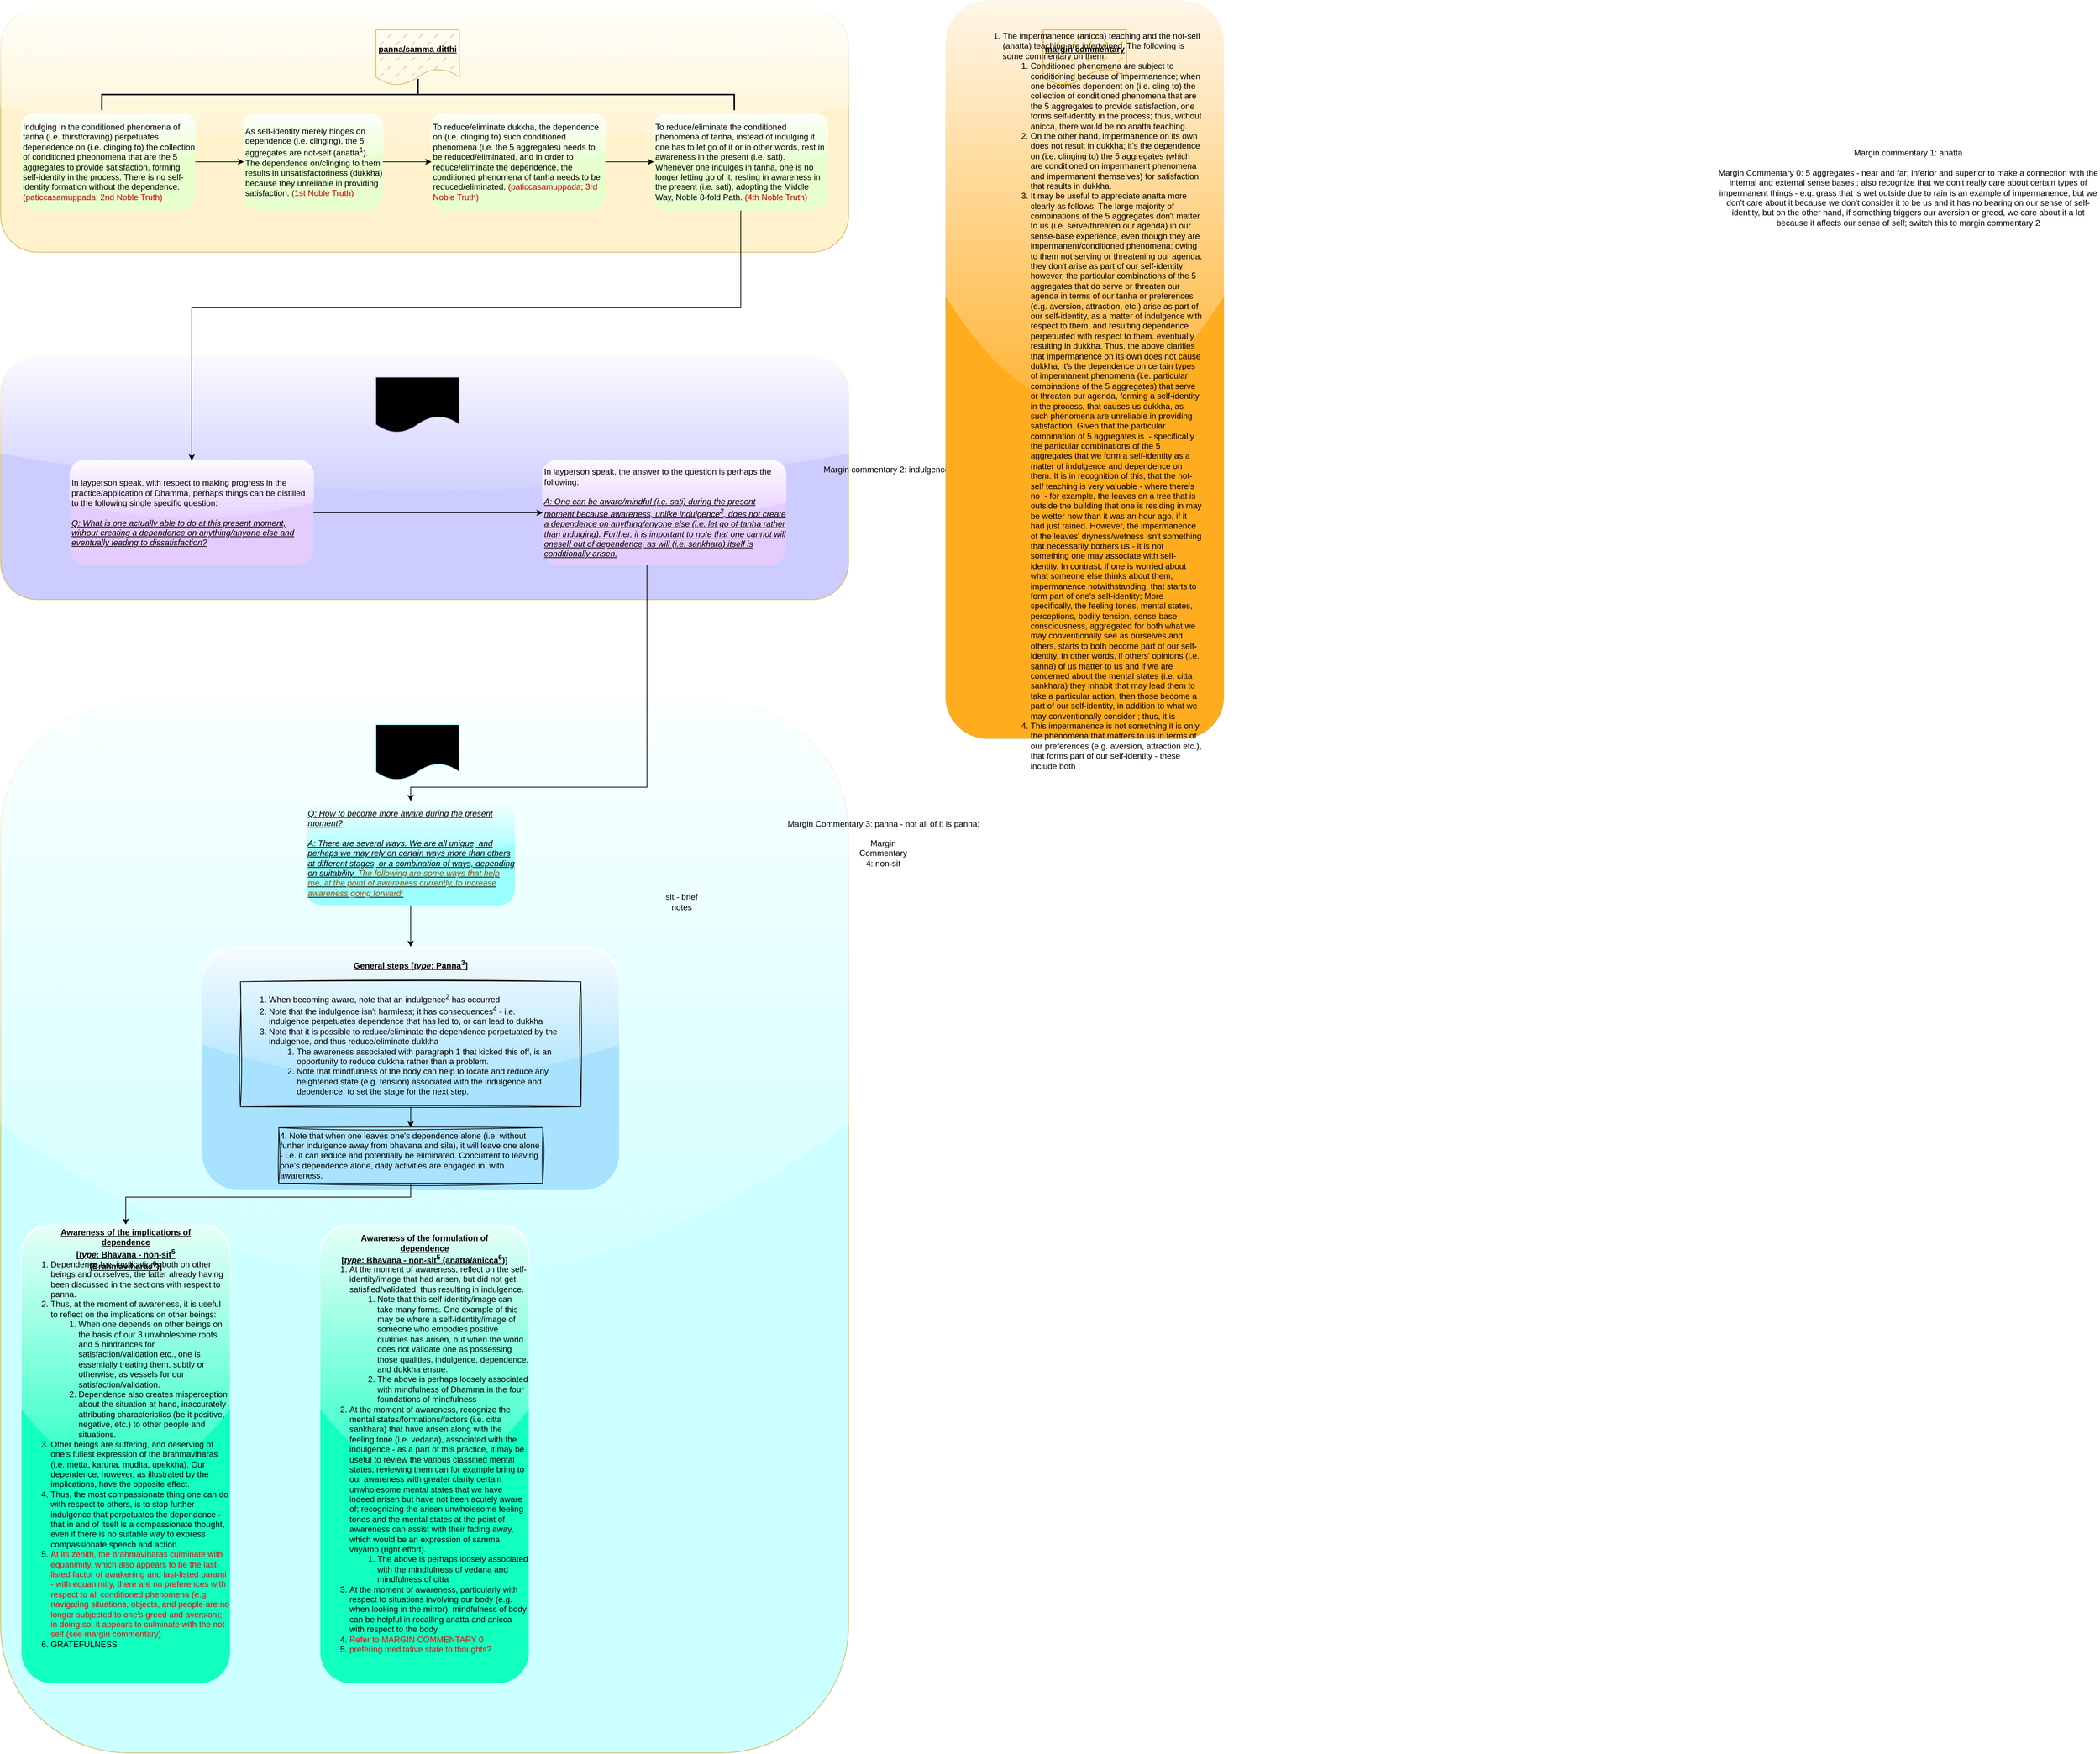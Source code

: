<mxfile version="26.0.15">
  <diagram name="Page-1" id="TuVlbN-ZKWJk66FvhOgv">
    <mxGraphModel dx="1346" dy="781" grid="1" gridSize="10" guides="1" tooltips="1" connect="1" arrows="1" fold="1" page="1" pageScale="1" pageWidth="1100" pageHeight="850" math="0" shadow="0">
      <root>
        <mxCell id="0" />
        <mxCell id="1" parent="0" />
        <mxCell id="vZPkmDc1HkCrlw_ce-yA-17" value="" style="group;fillColor=#fff2cc;strokeColor=#d6b656;rounded=1;glass=1;shadow=0;container=0;" parent="1" vertex="1" connectable="0">
          <mxGeometry y="50" width="1220" height="350" as="geometry" />
        </mxCell>
        <mxCell id="dFAU1SVFYO0GLhLQqhiY-28" value="" style="group" vertex="1" connectable="0" parent="1">
          <mxGeometry x="30" y="200" width="1160" height="140" as="geometry" />
        </mxCell>
        <mxCell id="vZPkmDc1HkCrlw_ce-yA-15" value="As self-identity merely hinges on dependence (i.e. clinging), the 5 aggregates are not-self (anatta&lt;sup&gt;1&lt;/sup&gt;). The dependence on/clinging to them results in unsatisfactoriness (dukkha) because they unreliable in providing satisfaction. &lt;span style=&quot;color: rgb(204, 0, 0);&quot;&gt;(1st Noble Truth)&lt;/span&gt;" style="whiteSpace=wrap;html=1;rounded=1;fillColor=light-dark(#E6FFCC,#000000);strokeColor=none;gradientColor=none;glass=1;dashed=1;dashPattern=8 8;align=left;" parent="dFAU1SVFYO0GLhLQqhiY-28" vertex="1">
          <mxGeometry x="320" width="200" height="140" as="geometry" />
        </mxCell>
        <mxCell id="dFAU1SVFYO0GLhLQqhiY-1" value="To reduce/eliminate dukkha, the dependence on (i.e. clinging to) such conditioned phenomena (i.e. the 5 aggregates) needs to be reduced/eliminated, and in order to reduce/eliminate the dependence, the conditioned phenomena of tanha needs to be reduced/eliminated. &lt;span style=&quot;color: rgb(204, 0, 0);&quot;&gt;(&lt;/span&gt;&lt;span style=&quot;color: rgb(204, 0, 0);&quot;&gt;paticcasamuppada; &lt;/span&gt;&lt;span style=&quot;color: rgb(204, 0, 0);&quot;&gt;3rd Noble Truth)&lt;/span&gt;" style="whiteSpace=wrap;html=1;rounded=1;fillColor=light-dark(#E6FFCC,#000000);strokeColor=none;gradientColor=none;glass=1;dashed=1;dashPattern=8 8;align=left;" vertex="1" parent="dFAU1SVFYO0GLhLQqhiY-28">
          <mxGeometry x="590" width="250" height="140" as="geometry" />
        </mxCell>
        <mxCell id="dFAU1SVFYO0GLhLQqhiY-4" value="To reduce/eliminate the conditioned phenomena of tanha, instead of indulging it, one has to let go of it or in other words, rest in awareness in the present (i.e. sati). &amp;nbsp;&lt;br&gt;Whenever one indulges in tanha, one is no longer letting go of it, resting in awareness in the present (i.e. sati), adopting the Middle Way, Noble 8-fold Path. &lt;span style=&quot;color: rgb(204, 0, 0);&quot;&gt;(4th Noble Truth)&lt;/span&gt;" style="whiteSpace=wrap;html=1;rounded=1;fillColor=light-dark(#E6FFCC,#000000);strokeColor=none;gradientColor=none;glass=1;dashed=1;dashPattern=8 8;align=left;" vertex="1" parent="dFAU1SVFYO0GLhLQqhiY-28">
          <mxGeometry x="910" width="250" height="140" as="geometry" />
        </mxCell>
        <mxCell id="vZPkmDc1HkCrlw_ce-yA-1" value="Indulging in the conditioned phenomena of tanha (i.e. thirst/craving) perpetuates depenedence on (i.e. clinging to) the collection of conditioned pheonomena that are the 5 aggregates to provide satisfaction, forming self-identity in the process. There is no self-identity formation without the dependence. &lt;span style=&quot;color: rgb(204, 0, 0);&quot;&gt;(paticcasamuppada; 2nd Noble Truth)&lt;/span&gt;" style="rounded=1;whiteSpace=wrap;html=1;align=left;fillColor=light-dark(#E6FFCC,var(--ge-dark-color, #121212));glass=1;dashed=1;dashPattern=12 12;strokeColor=none;" parent="dFAU1SVFYO0GLhLQqhiY-28" vertex="1">
          <mxGeometry width="250" height="140" as="geometry" />
        </mxCell>
        <mxCell id="dFAU1SVFYO0GLhLQqhiY-26" value="" style="edgeStyle=orthogonalEdgeStyle;rounded=0;orthogonalLoop=1;jettySize=auto;html=1;" edge="1" parent="dFAU1SVFYO0GLhLQqhiY-28" source="vZPkmDc1HkCrlw_ce-yA-15" target="dFAU1SVFYO0GLhLQqhiY-1">
          <mxGeometry relative="1" as="geometry" />
        </mxCell>
        <mxCell id="dFAU1SVFYO0GLhLQqhiY-27" value="" style="edgeStyle=orthogonalEdgeStyle;rounded=0;orthogonalLoop=1;jettySize=auto;html=1;" edge="1" parent="dFAU1SVFYO0GLhLQqhiY-28" source="dFAU1SVFYO0GLhLQqhiY-1" target="dFAU1SVFYO0GLhLQqhiY-4">
          <mxGeometry relative="1" as="geometry" />
        </mxCell>
        <mxCell id="dFAU1SVFYO0GLhLQqhiY-13" value="" style="edgeStyle=orthogonalEdgeStyle;rounded=0;orthogonalLoop=1;jettySize=auto;html=1;" edge="1" parent="dFAU1SVFYO0GLhLQqhiY-28" source="vZPkmDc1HkCrlw_ce-yA-1" target="vZPkmDc1HkCrlw_ce-yA-15">
          <mxGeometry relative="1" as="geometry" />
        </mxCell>
        <mxCell id="dFAU1SVFYO0GLhLQqhiY-29" value="" style="strokeWidth=2;html=1;shape=mxgraph.flowchart.annotation_2;align=left;labelPosition=right;pointerEvents=1;rotation=90;" vertex="1" parent="1">
          <mxGeometry x="578.13" y="-281.87" width="45" height="910" as="geometry" />
        </mxCell>
        <mxCell id="dFAU1SVFYO0GLhLQqhiY-46" value="&lt;b&gt;&lt;u&gt;panna/samma ditthi&lt;/u&gt;&lt;/b&gt;" style="shape=document;whiteSpace=wrap;html=1;boundedLbl=1;fillColor=#FFCC99;gradientColor=none;strokeColor=#d6b656;shadow=0;fillStyle=dashed;" vertex="1" parent="1">
          <mxGeometry x="540" y="80" width="120" height="80" as="geometry" />
        </mxCell>
        <mxCell id="dFAU1SVFYO0GLhLQqhiY-47" value="" style="group;fillColor=#CCCCFF;strokeColor=#d6b656;rounded=1;glass=1;shadow=0;container=0;" vertex="1" connectable="0" parent="1">
          <mxGeometry y="550" width="1220" height="350" as="geometry" />
        </mxCell>
        <mxCell id="dFAU1SVFYO0GLhLQqhiY-51" value="&lt;div&gt;&lt;b&gt;&lt;u&gt;application (overview)&lt;/u&gt;&lt;/b&gt;&lt;/div&gt;" style="shape=document;whiteSpace=wrap;html=1;boundedLbl=1;fillColor=light-dark(#E5CCFF,#5E3206);gradientColor=none;strokeColor=light-dark(#CC99FF,#6D5100);shadow=0;fillStyle=dashed;" vertex="1" parent="1">
          <mxGeometry x="540" y="580" width="120" height="80" as="geometry" />
        </mxCell>
        <mxCell id="dFAU1SVFYO0GLhLQqhiY-60" style="edgeStyle=orthogonalEdgeStyle;rounded=0;orthogonalLoop=1;jettySize=auto;html=1;entryX=0;entryY=0.5;entryDx=0;entryDy=0;" edge="1" parent="1" source="dFAU1SVFYO0GLhLQqhiY-52" target="dFAU1SVFYO0GLhLQqhiY-53">
          <mxGeometry relative="1" as="geometry" />
        </mxCell>
        <mxCell id="dFAU1SVFYO0GLhLQqhiY-52" value="&lt;div&gt;In layperson speak, with respect to making progress in the practice/application of Dhamma, perhaps things can be distilled to the following single specific question: &lt;br&gt;&lt;/div&gt;&lt;div&gt;&lt;br&gt;&lt;/div&gt;&lt;u&gt;&lt;i&gt;Q: What is one actually able to do at this present moment, without creating a dependence on anything/anyone else and eventually leading to dissatisfaction?&lt;/i&gt;&lt;/u&gt;" style="rounded=1;whiteSpace=wrap;html=1;align=left;fillColor=light-dark(#E5CCFF,var(--ge-dark-color, #121212));glass=1;dashed=1;dashPattern=12 12;strokeColor=none;" vertex="1" parent="1">
          <mxGeometry x="100" y="700" width="350" height="150" as="geometry" />
        </mxCell>
        <mxCell id="dFAU1SVFYO0GLhLQqhiY-53" value="&lt;div&gt;In layperson speak, the answer to the question is perhaps the following: &lt;br&gt;&lt;/div&gt;&lt;div&gt;&lt;br&gt;&lt;/div&gt;&lt;u&gt;&lt;i&gt;A: One can be aware/mindful (i.e. sati) during the present moment because awareness, unlike indulgence&lt;sup&gt;2&lt;/sup&gt;, does not create a dependence on anything/anyone else (i.e. let go of tanha rather than indulging). Further, it is important to note that one cannot will oneself out of dependence, as will (i.e. sankhara) itself is conditionally arisen. &lt;br&gt;&lt;/i&gt;&lt;/u&gt;" style="rounded=1;whiteSpace=wrap;html=1;align=left;fillColor=light-dark(#E5CCFF,var(--ge-dark-color, #121212));glass=1;dashed=1;dashPattern=12 12;strokeColor=none;" vertex="1" parent="1">
          <mxGeometry x="780" y="700" width="350" height="150" as="geometry" />
        </mxCell>
        <mxCell id="dFAU1SVFYO0GLhLQqhiY-61" value="" style="group;fillColor=#CCFFFF;strokeColor=#d6b656;rounded=1;glass=1;shadow=0;container=0;" vertex="1" connectable="0" parent="1">
          <mxGeometry y="1050" width="1220" height="1510" as="geometry" />
        </mxCell>
        <mxCell id="dFAU1SVFYO0GLhLQqhiY-62" value="&lt;div&gt;&lt;b&gt;&lt;u&gt;application technique (overview)&lt;/u&gt;&lt;/b&gt;&lt;/div&gt;" style="shape=document;whiteSpace=wrap;html=1;boundedLbl=1;fillColor=light-dark(#99FFFF,#5E3206);gradientColor=none;strokeColor=light-dark(#99FFFF,#6D5100);shadow=0;fillStyle=dashed;" vertex="1" parent="1">
          <mxGeometry x="540" y="1080" width="120" height="80" as="geometry" />
        </mxCell>
        <mxCell id="dFAU1SVFYO0GLhLQqhiY-98" style="edgeStyle=orthogonalEdgeStyle;rounded=0;orthogonalLoop=1;jettySize=auto;html=1;entryX=0.5;entryY=0;entryDx=0;entryDy=0;" edge="1" parent="1" source="dFAU1SVFYO0GLhLQqhiY-76" target="dFAU1SVFYO0GLhLQqhiY-81">
          <mxGeometry relative="1" as="geometry" />
        </mxCell>
        <mxCell id="dFAU1SVFYO0GLhLQqhiY-76" value="&lt;div&gt;&lt;u&gt;&lt;i&gt;Q: How to become more aware during the present moment?&lt;/i&gt;&lt;/u&gt;&lt;/div&gt;&lt;div&gt;&lt;br&gt;&lt;/div&gt;&lt;u&gt;&lt;i&gt;A: There are several ways. We are all unique, and perhaps we may rely on certain ways more than others at different stages, or a combination of ways, depending on suitability. &lt;span style=&quot;color: rgb(153, 76, 0);&quot;&gt;The following are some ways that help me, at the point of awareness currently, to increase awareness going forward:&lt;/span&gt;&lt;/i&gt;&lt;/u&gt;" style="rounded=1;whiteSpace=wrap;html=1;align=left;fillColor=light-dark(#99FFFF,var(--ge-dark-color, #121212));glass=1;dashed=1;dashPattern=12 12;strokeColor=none;" vertex="1" parent="1">
          <mxGeometry x="440" y="1190" width="300" height="150" as="geometry" />
        </mxCell>
        <mxCell id="dFAU1SVFYO0GLhLQqhiY-77" style="edgeStyle=orthogonalEdgeStyle;rounded=0;orthogonalLoop=1;jettySize=auto;html=1;entryX=0.5;entryY=0;entryDx=0;entryDy=0;" edge="1" parent="1" source="dFAU1SVFYO0GLhLQqhiY-53" target="dFAU1SVFYO0GLhLQqhiY-76">
          <mxGeometry relative="1" as="geometry">
            <Array as="points">
              <mxPoint x="930" y="1170" />
              <mxPoint x="590" y="1170" />
            </Array>
          </mxGeometry>
        </mxCell>
        <mxCell id="dFAU1SVFYO0GLhLQqhiY-82" value="Margin commentary 2: indulgence types" style="text;html=1;align=center;verticalAlign=middle;resizable=0;points=[];autosize=1;strokeColor=none;fillColor=none;" vertex="1" parent="1">
          <mxGeometry x="1170" y="698" width="240" height="30" as="geometry" />
        </mxCell>
        <mxCell id="dFAU1SVFYO0GLhLQqhiY-86" value="Margin Commentary 3: panna - not all of it is panna; " style="text;html=1;align=center;verticalAlign=middle;resizable=0;points=[];autosize=1;strokeColor=none;fillColor=none;" vertex="1" parent="1">
          <mxGeometry x="1120" y="1208" width="300" height="30" as="geometry" />
        </mxCell>
        <mxCell id="dFAU1SVFYO0GLhLQqhiY-102" value="" style="group" vertex="1" connectable="0" parent="1">
          <mxGeometry x="290" y="1400" width="600" height="350" as="geometry" />
        </mxCell>
        <mxCell id="dFAU1SVFYO0GLhLQqhiY-81" value="&lt;div&gt;&lt;br&gt;&lt;/div&gt;&lt;div&gt;&lt;br&gt;&lt;/div&gt;&lt;div align=&quot;center&quot;&gt;&lt;br&gt;&lt;/div&gt;&lt;div&gt;&lt;br&gt;&lt;/div&gt;&lt;div&gt;&lt;br&gt;&lt;/div&gt;" style="rounded=1;whiteSpace=wrap;html=1;align=left;fillColor=light-dark(#A8E2FF,var(--ge-dark-color, #121212));glass=1;dashed=1;dashPattern=12 12;strokeColor=none;" vertex="1" parent="dFAU1SVFYO0GLhLQqhiY-102">
          <mxGeometry width="600" height="350" as="geometry" />
        </mxCell>
        <mxCell id="dFAU1SVFYO0GLhLQqhiY-93" value="&lt;div align=&quot;left&quot;&gt;&lt;ol&gt;&lt;li&gt;When becoming aware, note that an indulgence&lt;sup&gt;2&lt;/sup&gt; has occurred&lt;/li&gt;&lt;li&gt;Note that the indulgence isn&#39;t harmless; it has consequences&lt;sup&gt;4&lt;/sup&gt; - i.e. &lt;br&gt;indulgence perpetuates dependence that has led to, or can lead to dukkha&lt;/li&gt;&lt;li&gt;Note that it is possible to reduce/eliminate the dependence perpetuated by the indulgence, and thus reduce/eliminate dukkha&lt;/li&gt;&lt;ol&gt;&lt;li&gt;The awareness associated with paragraph 1 that kicked this off, is an opportunity to reduce dukkha rather than a problem.&lt;/li&gt;&lt;li&gt;Note that mindfulness of the body can help to locate and reduce any &lt;br&gt;heightened state (e.g. tension) associated with the indulgence and &lt;br&gt;dependence, to set the stage for the next step.&lt;/li&gt;&lt;/ol&gt;&lt;/ol&gt;&lt;/div&gt;" style="rounded=0;whiteSpace=wrap;html=1;fillColor=none;gradientColor=none;glass=0;sketch=1;curveFitting=1;jiggle=2;" vertex="1" parent="dFAU1SVFYO0GLhLQqhiY-102">
          <mxGeometry x="55" y="50" width="490" height="180" as="geometry" />
        </mxCell>
        <mxCell id="dFAU1SVFYO0GLhLQqhiY-94" value="&lt;div align=&quot;left&quot;&gt;4. Note that when one leaves one&#39;s dependence alone (i.e. without further indulgence away from bhavana and sila), it will leave one alone - i.e. it can reduce and potentially be eliminated. Concurrent to leaving one&#39;s dependence alone, daily activities are engaged in, with awareness.&lt;/div&gt;" style="rounded=0;whiteSpace=wrap;html=1;align=left;fillColor=none;sketch=1;curveFitting=1;jiggle=2;" vertex="1" parent="dFAU1SVFYO0GLhLQqhiY-102">
          <mxGeometry x="110" y="260" width="380" height="80" as="geometry" />
        </mxCell>
        <mxCell id="dFAU1SVFYO0GLhLQqhiY-97" value="&lt;u&gt;&lt;b&gt;General steps [&lt;i&gt;type&lt;/i&gt;: &lt;/b&gt;&lt;/u&gt;&lt;u&gt;&lt;b&gt;Panna&lt;sup&gt;3&lt;/sup&gt;] &lt;/b&gt;&lt;/u&gt;" style="text;html=1;align=center;verticalAlign=middle;whiteSpace=wrap;rounded=0;" vertex="1" parent="dFAU1SVFYO0GLhLQqhiY-102">
          <mxGeometry x="185" y="10" width="230" height="30" as="geometry" />
        </mxCell>
        <mxCell id="dFAU1SVFYO0GLhLQqhiY-95" value="" style="edgeStyle=orthogonalEdgeStyle;rounded=0;orthogonalLoop=1;jettySize=auto;html=1;" edge="1" parent="dFAU1SVFYO0GLhLQqhiY-102" source="dFAU1SVFYO0GLhLQqhiY-93" target="dFAU1SVFYO0GLhLQqhiY-94">
          <mxGeometry relative="1" as="geometry" />
        </mxCell>
        <mxCell id="dFAU1SVFYO0GLhLQqhiY-100" style="edgeStyle=orthogonalEdgeStyle;rounded=0;orthogonalLoop=1;jettySize=auto;html=1;entryX=0.5;entryY=0;entryDx=0;entryDy=0;" edge="1" parent="1" source="dFAU1SVFYO0GLhLQqhiY-94" target="dFAU1SVFYO0GLhLQqhiY-84">
          <mxGeometry relative="1" as="geometry">
            <Array as="points">
              <mxPoint x="590" y="1760" />
              <mxPoint x="180" y="1760" />
            </Array>
          </mxGeometry>
        </mxCell>
        <mxCell id="dFAU1SVFYO0GLhLQqhiY-103" value="Margin Commentary 4: non-sit" style="text;html=1;align=center;verticalAlign=middle;whiteSpace=wrap;rounded=0;" vertex="1" parent="1">
          <mxGeometry x="1240" y="1250" width="60" height="30" as="geometry" />
        </mxCell>
        <mxCell id="dFAU1SVFYO0GLhLQqhiY-107" value="" style="group" vertex="1" connectable="0" parent="1">
          <mxGeometry x="30" y="1800" width="300" height="660" as="geometry" />
        </mxCell>
        <mxCell id="dFAU1SVFYO0GLhLQqhiY-84" value="&lt;div&gt;&lt;ol&gt;&lt;li&gt;Dependence has implications both on other beings and ourselves, the latter already having been discussed in the sections with respect to panna. &lt;br&gt;&lt;/li&gt;&lt;li&gt;Thus, at the moment of awareness, it is useful to reflect on the implications on other beings:&lt;/li&gt;&lt;ol&gt;&lt;li&gt;When one depends on other beings on the basis of our 3 unwholesome roots and 5 hindrances for satisfaction/validation etc., one is essentially treating them, subtly or otherwise, as vessels for our satisfaction/validation.&lt;/li&gt;&lt;li&gt;Dependence also creates misperception about the situation at hand, inaccurately attributing characteristics (be it positive, negative, etc.) to other people and situations.&lt;/li&gt;&lt;/ol&gt;&lt;li&gt;Other beings are suffering, and deserving of one&#39;s fullest expression of the brahmaviharas (i.e. metta, karuna, mudita, upekkha). Our dependence, however, as illustrated by the implications, have the opposite effect.&lt;/li&gt;&lt;li&gt;Thus, the most compassionate thing one can do with respect to others, is to stop further indulgence that perpetuates the dependence - that in and of itself is a compassionate thought, even if there is no suitable way to express compassionate speech and action.&lt;/li&gt;&lt;li&gt;&lt;span style=&quot;color: rgb(255, 0, 0);&quot;&gt;At its zenith, the brahmaviharas culminate with equanimity, which also appears to be the last-listed factor of awakening and last-listed parami - with equanimity, there are no preferences with respect to all conditioned phenomena (e.g. navigating situations, objects, and people are no longer subjected to one&#39;s greed and aversion); in doing so, it appears to culminate with the not-self (see margin commentary)&lt;/span&gt;&lt;/li&gt;&lt;li&gt;GRATEFULNESS&lt;/li&gt;&lt;/ol&gt;&lt;/div&gt;" style="rounded=1;whiteSpace=wrap;html=1;align=left;fillColor=light-dark(#11FFBF,var(--ge-dark-color, #121212));glass=1;dashed=1;dashPattern=12 12;strokeColor=none;" vertex="1" parent="dFAU1SVFYO0GLhLQqhiY-107">
          <mxGeometry width="300" height="660" as="geometry" />
        </mxCell>
        <mxCell id="dFAU1SVFYO0GLhLQqhiY-105" value="&lt;div align=&quot;center&quot;&gt;&lt;b&gt;&lt;u&gt;Awareness of the implications of dependence&lt;/u&gt;&lt;/b&gt;&lt;/div&gt;&lt;div align=&quot;center&quot;&gt;&lt;b&gt;&lt;u&gt;[&lt;i&gt;type&lt;/i&gt;: Bhavana - non-sit&lt;sup&gt;5&lt;/sup&gt; (Brahmaviharas&lt;sup&gt;6&lt;/sup&gt;)]&lt;/u&gt;&lt;/b&gt;&lt;/div&gt;" style="text;html=1;align=center;verticalAlign=middle;whiteSpace=wrap;rounded=0;" vertex="1" parent="dFAU1SVFYO0GLhLQqhiY-107">
          <mxGeometry x="25" width="250" height="70" as="geometry" />
        </mxCell>
        <mxCell id="dFAU1SVFYO0GLhLQqhiY-108" value="" style="group" vertex="1" connectable="0" parent="1">
          <mxGeometry x="460" y="1800" width="300" height="660" as="geometry" />
        </mxCell>
        <mxCell id="dFAU1SVFYO0GLhLQqhiY-109" value="&lt;div&gt;&lt;br&gt;&lt;ol&gt;&lt;li&gt;At the moment of awareness, reflect on the self-identity/image that had arisen, but did not get satisfied/validated, thus resulting in indulgence.&amp;nbsp;&lt;/li&gt;&lt;ol&gt;&lt;li&gt;Note that this self-identity/image can take many forms. One example of this may be where a self-identity/image of someone who embodies positive qualities has arisen, but when the world does not validate one as possessing those qualities, indulgence, dependence, and dukkha ensue.&amp;nbsp;&amp;nbsp;&lt;/li&gt;&lt;li&gt;The above is perhaps loosely associated with mindfulness of Dhamma in the four foundations of mindfulness&lt;/li&gt;&lt;/ol&gt;&lt;li&gt;At the moment of awareness, recognize the mental states/formations/factors (i.e. citta sankhara) that have arisen along with the feeling tone (i.e. vedana), associated with the indulgence - as a part of this practice, it may be useful to review the various classified mental states; reviewing them can for example bring to our awareness with greater clarity certain unwholesome mental states that we have indeed arisen but have not been acutely aware of; recognizing the arisen unwholesome feeling tones and the mental states at the point of awareness can assist with their fading away, which would be an expression of samma vayamo (right effort).&amp;nbsp;&lt;/li&gt;&lt;ol&gt;&lt;li&gt;The above is perhaps loosely associated with the mindfulness of vedana and mindfulness of citta &lt;br&gt;&lt;/li&gt;&lt;/ol&gt;&lt;li&gt;At the moment of awareness, particularly with respect to situations involving our body (e.g. when looking in the mirror), mindfulness of body can be helpful in recalling anatta and anicca with respect to the body.&lt;/li&gt;&lt;li&gt;&lt;span style=&quot;color: rgb(255, 0, 0);&quot;&gt;Refer to MARGIN COMMENTARY 0&lt;/span&gt;&lt;/li&gt;&lt;li&gt;&lt;span style=&quot;color: rgb(255, 0, 0);&quot;&gt;prefering meditative state to thoughts?&lt;/span&gt;&lt;/li&gt;&lt;/ol&gt;&lt;/div&gt;" style="rounded=1;whiteSpace=wrap;html=1;align=left;fillColor=light-dark(#11FFBF,var(--ge-dark-color, #121212));glass=1;dashed=1;dashPattern=12 12;strokeColor=none;" vertex="1" parent="dFAU1SVFYO0GLhLQqhiY-108">
          <mxGeometry width="300" height="660" as="geometry" />
        </mxCell>
        <mxCell id="dFAU1SVFYO0GLhLQqhiY-110" value="&lt;div align=&quot;center&quot;&gt;&lt;b&gt;&lt;u&gt;Awareness of the formulation of dependence&lt;/u&gt;&lt;/b&gt;&lt;/div&gt;&lt;div align=&quot;center&quot;&gt;&lt;b&gt;&lt;u&gt;[&lt;i&gt;type&lt;/i&gt;: Bhavana - non-sit&lt;sup&gt;5&lt;/sup&gt; (anatta/anicca&lt;sup&gt;6&lt;/sup&gt;)]&lt;/u&gt;&lt;/b&gt;&lt;/div&gt;" style="text;html=1;align=center;verticalAlign=middle;whiteSpace=wrap;rounded=0;" vertex="1" parent="dFAU1SVFYO0GLhLQqhiY-108">
          <mxGeometry x="25" width="250" height="70" as="geometry" />
        </mxCell>
        <mxCell id="dFAU1SVFYO0GLhLQqhiY-111" style="edgeStyle=orthogonalEdgeStyle;rounded=0;orthogonalLoop=1;jettySize=auto;html=1;entryX=0.5;entryY=0;entryDx=0;entryDy=0;" edge="1" parent="1" source="dFAU1SVFYO0GLhLQqhiY-4" target="dFAU1SVFYO0GLhLQqhiY-52">
          <mxGeometry relative="1" as="geometry">
            <Array as="points">
              <mxPoint x="1065" y="480" />
              <mxPoint x="275" y="480" />
            </Array>
          </mxGeometry>
        </mxCell>
        <mxCell id="dFAU1SVFYO0GLhLQqhiY-112" value="&lt;div&gt;sit - brief notes&lt;/div&gt;" style="text;html=1;align=center;verticalAlign=middle;whiteSpace=wrap;rounded=0;" vertex="1" parent="1">
          <mxGeometry x="950" y="1320" width="60" height="30" as="geometry" />
        </mxCell>
        <mxCell id="dFAU1SVFYO0GLhLQqhiY-113" value="&lt;div&gt;&lt;br&gt;&lt;/div&gt;&lt;div&gt;Margin commentary 1: anatta &lt;br&gt;&lt;/div&gt;&lt;div&gt;&lt;br&gt;&lt;/div&gt;&lt;div&gt;Margin Commentary 0: 5 aggregates - near and far; inferior and superior to make a connection with the internal and external sense bases ; also recognize that we don&#39;t really care about certain types of impermanent things - e.g. grass that is wet outside due to rain is an example of impermanence, but we don&#39;t care about it because we don&#39;t consider it to be us and it has no bearing on our sense of self-identity, but on the other hand, if something triggers our aversion or greed, we care about it a lot because it affects our sense of self; switch this to margin commentary 2&lt;/div&gt;" style="text;html=1;align=center;verticalAlign=middle;whiteSpace=wrap;rounded=0;" vertex="1" parent="1">
          <mxGeometry x="2470" y="180" width="550" height="240" as="geometry" />
        </mxCell>
        <mxCell id="dFAU1SVFYO0GLhLQqhiY-114" value="&#xa;&#xa;&#xa;&#xa;&#xa;&#xa;&#xa;&#xa;&#xa;" style="group;fillColor=#FFAC1E;strokeColor=#d6b656;rounded=1;glass=1;shadow=0;container=0;align=left;whiteSpace=wrap;" vertex="1" connectable="0" parent="1">
          <mxGeometry x="1360" y="38" width="400" height="1062" as="geometry" />
        </mxCell>
        <mxCell id="dFAU1SVFYO0GLhLQqhiY-115" value="&lt;b&gt;&lt;u&gt;margin commentary&lt;/u&gt;&lt;/b&gt;" style="shape=document;whiteSpace=wrap;html=1;boundedLbl=1;fillColor=#FFBC05;gradientColor=none;strokeColor=#FF9307;shadow=0;fillStyle=dashed;" vertex="1" parent="1">
          <mxGeometry x="1500" y="80" width="120" height="80" as="geometry" />
        </mxCell>
        <mxCell id="dFAU1SVFYO0GLhLQqhiY-116" value="&lt;ol&gt;&lt;li&gt;The impermanence (anicca) teaching and the not-self (anatta) teaching are intertwined. The following is some commentary on them:&lt;/li&gt;&lt;ol&gt;&lt;li&gt;Conditioned phenomena are subject to conditioning because of impermanence; when one becomes dependent on (i.e. cling to) the collection of conditioned phenomena that are the 5 aggregates to provide satisfaction, one forms self-identity in the process; thus, without anicca, there would be no anatta teaching.&amp;nbsp;&lt;/li&gt;&lt;li&gt;On the other hand, impermanence on its own does not result in dukkha; it&#39;s the dependence on (i.e. clinging to) the 5 aggregates (which are conditioned on impermanent phenomena and impermanent themselves) for satisfaction that results in dukkha.&amp;nbsp;&lt;/li&gt;&lt;li&gt;It may be useful to appreciate anatta more clearly as follows: The large majority of combinations of the 5 aggregates don&#39;t matter to us (i.e. serve/threaten our agenda) in our sense-base experience, even though they are impermanent/conditioned phenomena; owing to them not serving or threatening our agenda, they don&#39;t arise as part of our self-identity; however, the particular combinations of the 5 aggregates that do serve or threaten our agenda in terms of our tanha or preferences (e.g. aversion, attraction, etc.) arise as part of our self-identity, as a matter of indulgence with respect to them, and resulting dependence perpetuated with respect to them. eventually resulting in dukkha. Thus, the above clarifies that impermanence on its own does not cause dukkha; it&#39;s the dependence on certain types of impermanent phenomena (i.e. particular combinations of the 5 aggregates) that serve or threaten our agenda, forming a self-identity in the process, that causes us dukkha, as such phenomena are unreliable in providing satisfaction. Given that the particular combination of 5 aggregates is&amp;nbsp; - specifically the particular combinations of the 5 aggregates that we form a self-identity as a matter of indulgence and dependence on them. It is in recognition of this, that the not-self teaching is very valuable - where there&#39;s no&amp;nbsp; - for example, the leaves on a tree that is outside the building that one is residing in may be wetter now than it was an hour ago, if it had just rained. However, the impermanence of the leaves&#39; dryness/wetness isn&#39;t something that necessarily bothers us - it is not something one may associate with self-identity. In contrast, if one is worried about what someone else thinks about them, impermanence notwithstanding, that starts to form part of one&#39;s self-identity; More specifically, the feeling tones, mental states, perceptions, bodily tension, sense-base consciousness, aggregated for both what we may conventionally see as ourselves and others, starts to both become part of our self-identity. In other words, if others&#39; opinions (i.e. sanna) of us matter to us and if we are concerned about the mental states (i.e. citta sankhara) they inhabit that may lead them to take a particular action, then those become a part of our self-identity, in addition to what we may conventionally consider ; thus, it is &lt;br&gt;&lt;/li&gt;&lt;li&gt;This impermanence is not something it is only the phenomena that matters to us in terms of our preferences (e.g. aversion, attraction etc.), that forms part of our self-identity - these include both ;&amp;nbsp;&amp;nbsp; &lt;br&gt;&lt;/li&gt;&lt;/ol&gt;&lt;/ol&gt;" style="text;html=1;align=left;verticalAlign=middle;whiteSpace=wrap;rounded=0;" vertex="1" parent="1">
          <mxGeometry x="1400" y="237" width="330" height="753" as="geometry" />
        </mxCell>
      </root>
    </mxGraphModel>
  </diagram>
</mxfile>
